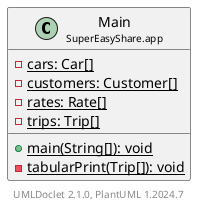 @startuml
    set namespaceSeparator none
    hide empty fields
    hide empty methods

    class "<size:14>Main\n<size:10>SuperEasyShare.app" as SuperEasyShare.app.Main [[Main.html]] {
        {static} -cars: Car[]
        {static} -customers: Customer[]
        {static} -rates: Rate[]
        {static} -trips: Trip[]
        {static} +main(String[]): void
        {static} -tabularPrint(Trip[]): void
    }

    center footer UMLDoclet 2.1.0, PlantUML %version()
@enduml
